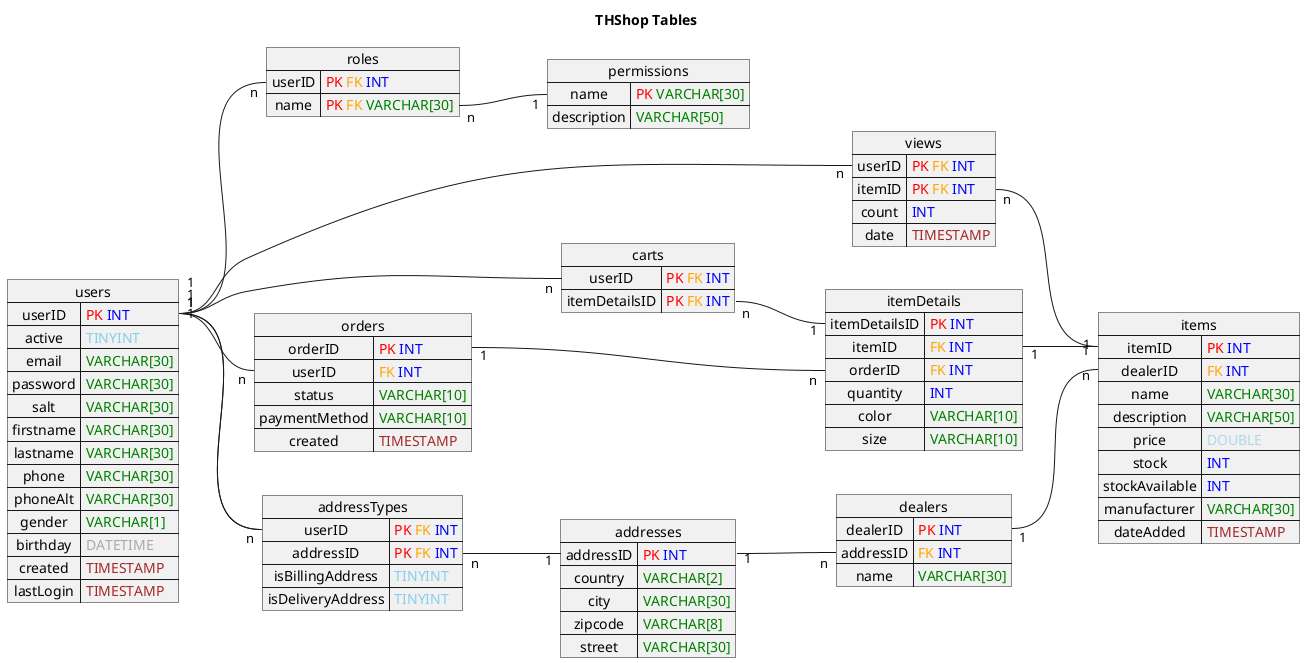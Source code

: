 ' VSCode Extensions required: "jebbs.plantuml" and "Mebrahtom.plantumlpreviewer"

@startuml THShop

title THShop Tables

' set flow direction from left to right
left to right direction

' keywords
!define PK <color:red>PK</color>
!define FK <color:orange>FK</color>

' file types
!define VARCHAR(x) <color:green>VARCHAR[x]</color>
!define INT <color:blue>INT</color>
!define TINYINT <color:SkyBlue>TINYINT</color>
!define DOUBLE <color:LightBlue>DOUBLE</color>
!define TIMESTAMP <color:brown>TIMESTAMP</color>
!define DATETIME <color:DarkGray>DATETIME</color>

' Entities

map users {
  userID => PK INT
  active => TINYINT
  email => VARCHAR(30)
  password => VARCHAR(30)
  salt => VARCHAR(30)
  firstname => VARCHAR(30)
  lastname => VARCHAR(30)
  phone => VARCHAR(30)
  phoneAlt => VARCHAR(30)
  gender => VARCHAR(1)
  birthday => DATETIME
  created => TIMESTAMP
  lastLogin => TIMESTAMP
}

map items {
  itemID => PK INT
  dealerID => FK INT
  name => VARCHAR(30)
  description => VARCHAR(50)
  price => DOUBLE
  stock => INT
  stockAvailable => INT
  manufacturer => VARCHAR(30)
  dateAdded => TIMESTAMP
}

map roles {
  userID => PK FK INT
  name => PK FK VARCHAR(30)
}

map permissions {
  name => PK VARCHAR(30)
  description => VARCHAR(50)
}

map views {
  userID => PK FK INT
  itemID => PK FK INT
  count => INT
  date => TIMESTAMP
}

map orders {
  orderID => PK INT
  userID => FK INT
  status => VARCHAR(10)
  paymentMethod => VARCHAR(10)
  created => TIMESTAMP
}

map itemDetails {
  itemDetailsID => PK INT
  itemID => FK INT
  orderID => FK INT
  quantity => INT
  color => VARCHAR(10)
  size => VARCHAR(10)
}

map carts {
  userID => PK FK INT
  itemDetailsID => PK FK INT
}

map addressTypes {
  userID => PK FK INT
  addressID => PK FK INT
  isBillingAddress => TINYINT
  isDeliveryAddress => TINYINT
}

map addresses {
  addressID => PK INT
  country => VARCHAR(2)
  city => VARCHAR(30)
  zipcode => VARCHAR(8)
  street => VARCHAR(30)
}

map dealers {
  dealerID => PK INT
  addressID => FK INT
  name => VARCHAR(30)
}


' Associations 

users::userID "1" -- "n" addressTypes::userID
addressTypes::addressID "n" -- "1" addresses::addressID

addressTypes::userID -- users::userID
addresses::addressID -- addressTypes::addressID

users::userID "1" -- "n" roles::userID
roles::name "n" -- "1" permissions::name

orders::orderID "1" -- "n" itemDetails::orderID

users::userID "1" -- "n" views::userID
views::itemID "n" -- "1" items::itemID

users::userID "1" -- "n" orders::userID
dealers::dealerID "1" -- "n" items::dealerID
addresses::addressID "1" -- "n" dealers::addressID

carts::itemDetailsID "n" -- "1" itemDetails::itemDetailsID
itemDetails::itemID "1" -- "1" items::itemID

users::userID "1" --- "n" carts::userID

@enduml